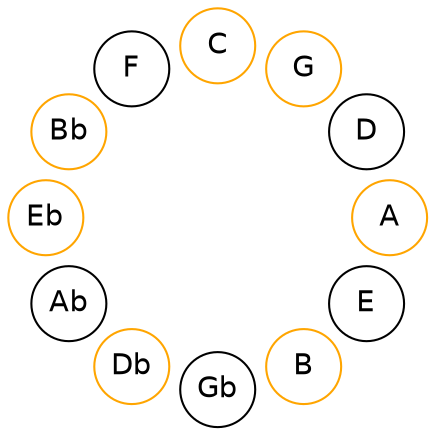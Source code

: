 
graph {

layout = circo;
mindist = .1

node [shape = circle, fontname = Helvetica, margin = 0]
edge [style=invis]

subgraph 1 {
	E -- B -- Gb -- Db -- Ab -- Eb -- Bb -- F -- C -- G -- D -- A -- E
}

B [color=orange];
Db [color=orange];
Eb [color=orange];
Bb [color=orange];
C [color=orange];
G [color=orange];
A [color=orange];
}
